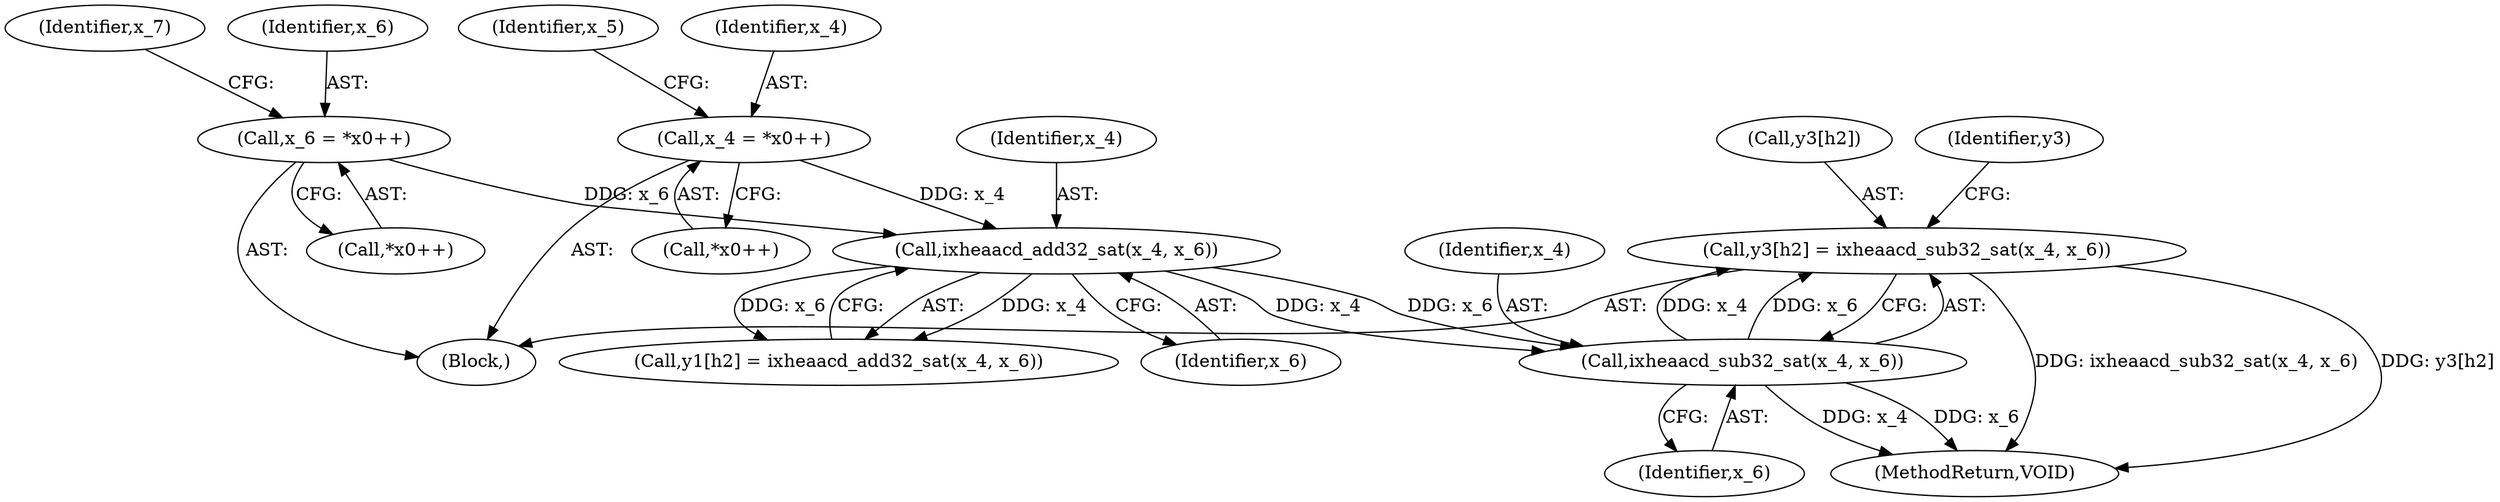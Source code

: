 digraph "0_Android_04e8cd58f075bec5892e369c8deebca9c67e855c@array" {
"1000299" [label="(Call,y3[h2] = ixheaacd_sub32_sat(x_4, x_6))"];
"1000303" [label="(Call,ixheaacd_sub32_sat(x_4, x_6))"];
"1000271" [label="(Call,ixheaacd_add32_sat(x_4, x_6))"];
"1000231" [label="(Call,x_4 = *x0++)"];
"1000241" [label="(Call,x_6 = *x0++)"];
"1000300" [label="(Call,y3[h2])"];
"1000247" [label="(Identifier,x_7)"];
"1000242" [label="(Identifier,x_6)"];
"1000308" [label="(Identifier,y3)"];
"1000272" [label="(Identifier,x_4)"];
"1000241" [label="(Call,x_6 = *x0++)"];
"1000267" [label="(Call,y1[h2] = ixheaacd_add32_sat(x_4, x_6))"];
"1000305" [label="(Identifier,x_6)"];
"1000271" [label="(Call,ixheaacd_add32_sat(x_4, x_6))"];
"1000237" [label="(Identifier,x_5)"];
"1000243" [label="(Call,*x0++)"];
"1000233" [label="(Call,*x0++)"];
"1000299" [label="(Call,y3[h2] = ixheaacd_sub32_sat(x_4, x_6))"];
"1000303" [label="(Call,ixheaacd_sub32_sat(x_4, x_6))"];
"1000304" [label="(Identifier,x_4)"];
"1000232" [label="(Identifier,x_4)"];
"1000231" [label="(Call,x_4 = *x0++)"];
"1000273" [label="(Identifier,x_6)"];
"1000441" [label="(MethodReturn,VOID)"];
"1000203" [label="(Block,)"];
"1000299" -> "1000203"  [label="AST: "];
"1000299" -> "1000303"  [label="CFG: "];
"1000300" -> "1000299"  [label="AST: "];
"1000303" -> "1000299"  [label="AST: "];
"1000308" -> "1000299"  [label="CFG: "];
"1000299" -> "1000441"  [label="DDG: ixheaacd_sub32_sat(x_4, x_6)"];
"1000299" -> "1000441"  [label="DDG: y3[h2]"];
"1000303" -> "1000299"  [label="DDG: x_4"];
"1000303" -> "1000299"  [label="DDG: x_6"];
"1000303" -> "1000305"  [label="CFG: "];
"1000304" -> "1000303"  [label="AST: "];
"1000305" -> "1000303"  [label="AST: "];
"1000303" -> "1000441"  [label="DDG: x_4"];
"1000303" -> "1000441"  [label="DDG: x_6"];
"1000271" -> "1000303"  [label="DDG: x_4"];
"1000271" -> "1000303"  [label="DDG: x_6"];
"1000271" -> "1000267"  [label="AST: "];
"1000271" -> "1000273"  [label="CFG: "];
"1000272" -> "1000271"  [label="AST: "];
"1000273" -> "1000271"  [label="AST: "];
"1000267" -> "1000271"  [label="CFG: "];
"1000271" -> "1000267"  [label="DDG: x_4"];
"1000271" -> "1000267"  [label="DDG: x_6"];
"1000231" -> "1000271"  [label="DDG: x_4"];
"1000241" -> "1000271"  [label="DDG: x_6"];
"1000231" -> "1000203"  [label="AST: "];
"1000231" -> "1000233"  [label="CFG: "];
"1000232" -> "1000231"  [label="AST: "];
"1000233" -> "1000231"  [label="AST: "];
"1000237" -> "1000231"  [label="CFG: "];
"1000241" -> "1000203"  [label="AST: "];
"1000241" -> "1000243"  [label="CFG: "];
"1000242" -> "1000241"  [label="AST: "];
"1000243" -> "1000241"  [label="AST: "];
"1000247" -> "1000241"  [label="CFG: "];
}

